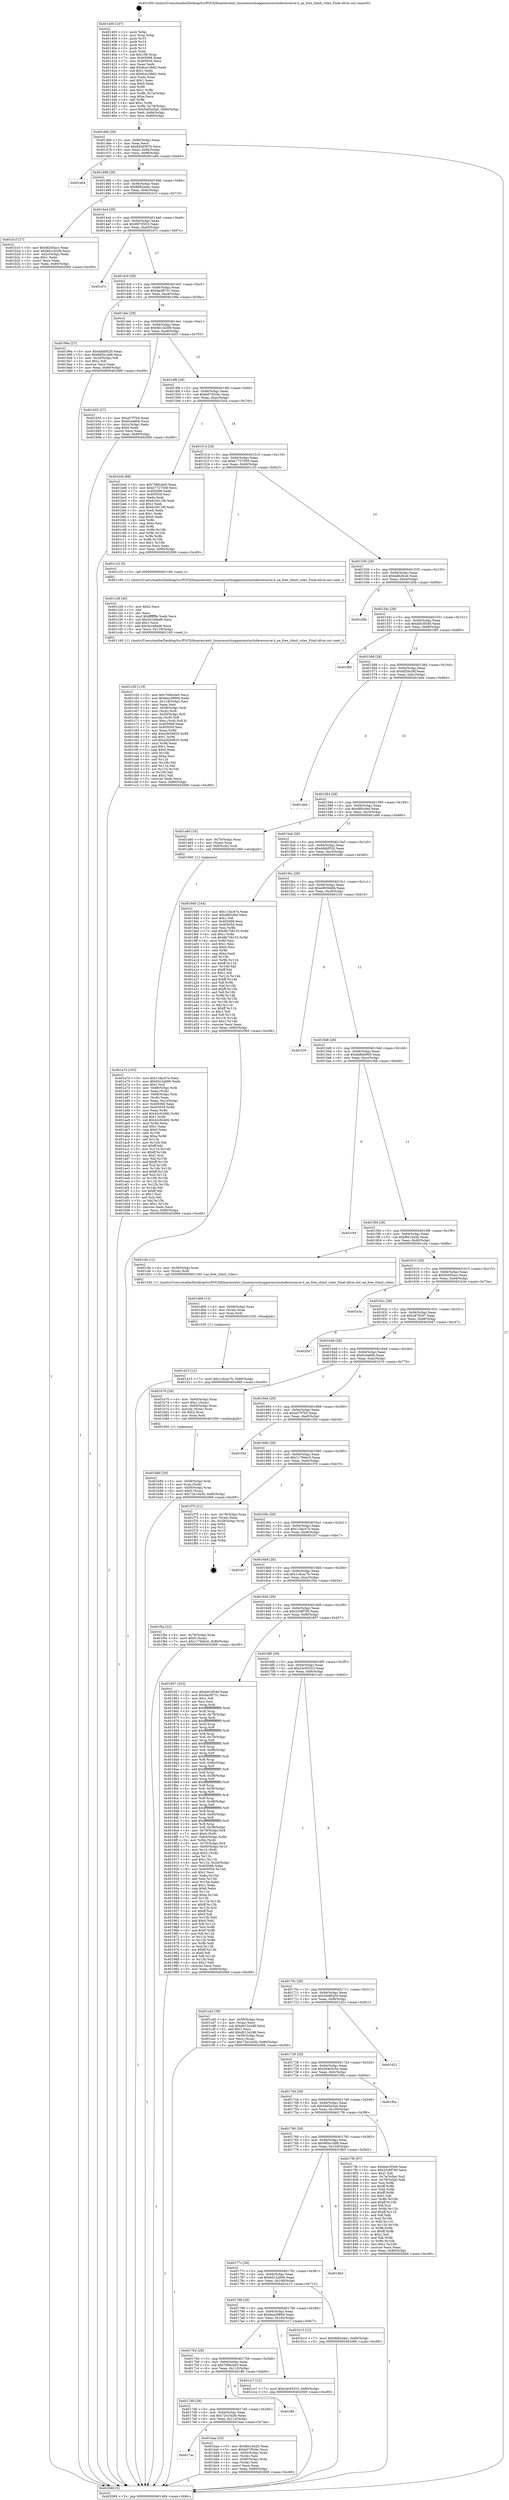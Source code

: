 digraph "0x401400" {
  label = "0x401400 (/mnt/c/Users/mathe/Desktop/tcc/POCII/binaries/extr_linuxsecurityapparmorincluderesource.h_aa_free_rlimit_rules_Final-ollvm.out::main(0))"
  labelloc = "t"
  node[shape=record]

  Entry [label="",width=0.3,height=0.3,shape=circle,fillcolor=black,style=filled]
  "0x40146b" [label="{
     0x40146b [29]\l
     | [instrs]\l
     &nbsp;&nbsp;0x40146b \<+3\>: mov -0x80(%rbp),%eax\l
     &nbsp;&nbsp;0x40146e \<+2\>: mov %eax,%ecx\l
     &nbsp;&nbsp;0x401470 \<+6\>: sub $0x845d3876,%ecx\l
     &nbsp;&nbsp;0x401476 \<+6\>: mov %eax,-0x94(%rbp)\l
     &nbsp;&nbsp;0x40147c \<+6\>: mov %ecx,-0x98(%rbp)\l
     &nbsp;&nbsp;0x401482 \<+6\>: je 0000000000401e64 \<main+0xa64\>\l
  }"]
  "0x401e64" [label="{
     0x401e64\l
  }", style=dashed]
  "0x401488" [label="{
     0x401488 [28]\l
     | [instrs]\l
     &nbsp;&nbsp;0x401488 \<+5\>: jmp 000000000040148d \<main+0x8d\>\l
     &nbsp;&nbsp;0x40148d \<+6\>: mov -0x94(%rbp),%eax\l
     &nbsp;&nbsp;0x401493 \<+5\>: sub $0x9682a4ec,%eax\l
     &nbsp;&nbsp;0x401498 \<+6\>: mov %eax,-0x9c(%rbp)\l
     &nbsp;&nbsp;0x40149e \<+6\>: je 0000000000401b1f \<main+0x71f\>\l
  }"]
  Exit [label="",width=0.3,height=0.3,shape=circle,fillcolor=black,style=filled,peripheries=2]
  "0x401b1f" [label="{
     0x401b1f [27]\l
     | [instrs]\l
     &nbsp;&nbsp;0x401b1f \<+5\>: mov $0xfd205acc,%eax\l
     &nbsp;&nbsp;0x401b24 \<+5\>: mov $0x9d1cd208,%ecx\l
     &nbsp;&nbsp;0x401b29 \<+3\>: mov -0x2c(%rbp),%edx\l
     &nbsp;&nbsp;0x401b2c \<+3\>: cmp $0x1,%edx\l
     &nbsp;&nbsp;0x401b2f \<+3\>: cmovl %ecx,%eax\l
     &nbsp;&nbsp;0x401b32 \<+3\>: mov %eax,-0x80(%rbp)\l
     &nbsp;&nbsp;0x401b35 \<+5\>: jmp 0000000000402069 \<main+0xc69\>\l
  }"]
  "0x4014a4" [label="{
     0x4014a4 [28]\l
     | [instrs]\l
     &nbsp;&nbsp;0x4014a4 \<+5\>: jmp 00000000004014a9 \<main+0xa9\>\l
     &nbsp;&nbsp;0x4014a9 \<+6\>: mov -0x94(%rbp),%eax\l
     &nbsp;&nbsp;0x4014af \<+5\>: sub $0x99735f23,%eax\l
     &nbsp;&nbsp;0x4014b4 \<+6\>: mov %eax,-0xa0(%rbp)\l
     &nbsp;&nbsp;0x4014ba \<+6\>: je 0000000000401d7c \<main+0x97c\>\l
  }"]
  "0x401d15" [label="{
     0x401d15 [12]\l
     | [instrs]\l
     &nbsp;&nbsp;0x401d15 \<+7\>: movl $0x1cdcac7b,-0x80(%rbp)\l
     &nbsp;&nbsp;0x401d1c \<+5\>: jmp 0000000000402069 \<main+0xc69\>\l
  }"]
  "0x401d7c" [label="{
     0x401d7c\l
  }", style=dashed]
  "0x4014c0" [label="{
     0x4014c0 [28]\l
     | [instrs]\l
     &nbsp;&nbsp;0x4014c0 \<+5\>: jmp 00000000004014c5 \<main+0xc5\>\l
     &nbsp;&nbsp;0x4014c5 \<+6\>: mov -0x94(%rbp),%eax\l
     &nbsp;&nbsp;0x4014cb \<+5\>: sub $0x9acf9731,%eax\l
     &nbsp;&nbsp;0x4014d0 \<+6\>: mov %eax,-0xa4(%rbp)\l
     &nbsp;&nbsp;0x4014d6 \<+6\>: je 000000000040199a \<main+0x59a\>\l
  }"]
  "0x401d06" [label="{
     0x401d06 [15]\l
     | [instrs]\l
     &nbsp;&nbsp;0x401d06 \<+4\>: mov -0x58(%rbp),%rax\l
     &nbsp;&nbsp;0x401d0a \<+3\>: mov (%rax),%rax\l
     &nbsp;&nbsp;0x401d0d \<+3\>: mov %rax,%rdi\l
     &nbsp;&nbsp;0x401d10 \<+5\>: call 0000000000401030 \<free@plt\>\l
     | [calls]\l
     &nbsp;&nbsp;0x401030 \{1\} (unknown)\l
  }"]
  "0x40199a" [label="{
     0x40199a [27]\l
     | [instrs]\l
     &nbsp;&nbsp;0x40199a \<+5\>: mov $0xdddbf520,%eax\l
     &nbsp;&nbsp;0x40199f \<+5\>: mov $0x685a1dd8,%ecx\l
     &nbsp;&nbsp;0x4019a4 \<+3\>: mov -0x2d(%rbp),%dl\l
     &nbsp;&nbsp;0x4019a7 \<+3\>: test $0x1,%dl\l
     &nbsp;&nbsp;0x4019aa \<+3\>: cmovne %ecx,%eax\l
     &nbsp;&nbsp;0x4019ad \<+3\>: mov %eax,-0x80(%rbp)\l
     &nbsp;&nbsp;0x4019b0 \<+5\>: jmp 0000000000402069 \<main+0xc69\>\l
  }"]
  "0x4014dc" [label="{
     0x4014dc [28]\l
     | [instrs]\l
     &nbsp;&nbsp;0x4014dc \<+5\>: jmp 00000000004014e1 \<main+0xe1\>\l
     &nbsp;&nbsp;0x4014e1 \<+6\>: mov -0x94(%rbp),%eax\l
     &nbsp;&nbsp;0x4014e7 \<+5\>: sub $0x9d1cd208,%eax\l
     &nbsp;&nbsp;0x4014ec \<+6\>: mov %eax,-0xa8(%rbp)\l
     &nbsp;&nbsp;0x4014f2 \<+6\>: je 0000000000401b55 \<main+0x755\>\l
  }"]
  "0x401c50" [label="{
     0x401c50 [119]\l
     | [instrs]\l
     &nbsp;&nbsp;0x401c50 \<+5\>: mov $0x7066cbe5,%ecx\l
     &nbsp;&nbsp;0x401c55 \<+5\>: mov $0x6ea3989d,%edx\l
     &nbsp;&nbsp;0x401c5a \<+6\>: mov -0x118(%rbp),%esi\l
     &nbsp;&nbsp;0x401c60 \<+3\>: imul %eax,%esi\l
     &nbsp;&nbsp;0x401c63 \<+4\>: mov -0x58(%rbp),%rdi\l
     &nbsp;&nbsp;0x401c67 \<+3\>: mov (%rdi),%rdi\l
     &nbsp;&nbsp;0x401c6a \<+4\>: mov -0x50(%rbp),%r8\l
     &nbsp;&nbsp;0x401c6e \<+3\>: movslq (%r8),%r8\l
     &nbsp;&nbsp;0x401c71 \<+4\>: mov %esi,(%rdi,%r8,4)\l
     &nbsp;&nbsp;0x401c75 \<+7\>: mov 0x405068,%eax\l
     &nbsp;&nbsp;0x401c7c \<+7\>: mov 0x405054,%esi\l
     &nbsp;&nbsp;0x401c83 \<+3\>: mov %eax,%r9d\l
     &nbsp;&nbsp;0x401c86 \<+7\>: add $0xa3b5d925,%r9d\l
     &nbsp;&nbsp;0x401c8d \<+4\>: sub $0x1,%r9d\l
     &nbsp;&nbsp;0x401c91 \<+7\>: sub $0xa3b5d925,%r9d\l
     &nbsp;&nbsp;0x401c98 \<+4\>: imul %r9d,%eax\l
     &nbsp;&nbsp;0x401c9c \<+3\>: and $0x1,%eax\l
     &nbsp;&nbsp;0x401c9f \<+3\>: cmp $0x0,%eax\l
     &nbsp;&nbsp;0x401ca2 \<+4\>: sete %r10b\l
     &nbsp;&nbsp;0x401ca6 \<+3\>: cmp $0xa,%esi\l
     &nbsp;&nbsp;0x401ca9 \<+4\>: setl %r11b\l
     &nbsp;&nbsp;0x401cad \<+3\>: mov %r10b,%bl\l
     &nbsp;&nbsp;0x401cb0 \<+3\>: and %r11b,%bl\l
     &nbsp;&nbsp;0x401cb3 \<+3\>: xor %r11b,%r10b\l
     &nbsp;&nbsp;0x401cb6 \<+3\>: or %r10b,%bl\l
     &nbsp;&nbsp;0x401cb9 \<+3\>: test $0x1,%bl\l
     &nbsp;&nbsp;0x401cbc \<+3\>: cmovne %edx,%ecx\l
     &nbsp;&nbsp;0x401cbf \<+3\>: mov %ecx,-0x80(%rbp)\l
     &nbsp;&nbsp;0x401cc2 \<+5\>: jmp 0000000000402069 \<main+0xc69\>\l
  }"]
  "0x401b55" [label="{
     0x401b55 [27]\l
     | [instrs]\l
     &nbsp;&nbsp;0x401b55 \<+5\>: mov $0xa57f7b5,%eax\l
     &nbsp;&nbsp;0x401b5a \<+5\>: mov $0x6c4a60b,%ecx\l
     &nbsp;&nbsp;0x401b5f \<+3\>: mov -0x2c(%rbp),%edx\l
     &nbsp;&nbsp;0x401b62 \<+3\>: cmp $0x0,%edx\l
     &nbsp;&nbsp;0x401b65 \<+3\>: cmove %ecx,%eax\l
     &nbsp;&nbsp;0x401b68 \<+3\>: mov %eax,-0x80(%rbp)\l
     &nbsp;&nbsp;0x401b6b \<+5\>: jmp 0000000000402069 \<main+0xc69\>\l
  }"]
  "0x4014f8" [label="{
     0x4014f8 [28]\l
     | [instrs]\l
     &nbsp;&nbsp;0x4014f8 \<+5\>: jmp 00000000004014fd \<main+0xfd\>\l
     &nbsp;&nbsp;0x4014fd \<+6\>: mov -0x94(%rbp),%eax\l
     &nbsp;&nbsp;0x401503 \<+5\>: sub $0xb07d5cbc,%eax\l
     &nbsp;&nbsp;0x401508 \<+6\>: mov %eax,-0xac(%rbp)\l
     &nbsp;&nbsp;0x40150e \<+6\>: je 0000000000401bcb \<main+0x7cb\>\l
  }"]
  "0x401c28" [label="{
     0x401c28 [40]\l
     | [instrs]\l
     &nbsp;&nbsp;0x401c28 \<+5\>: mov $0x2,%ecx\l
     &nbsp;&nbsp;0x401c2d \<+1\>: cltd\l
     &nbsp;&nbsp;0x401c2e \<+2\>: idiv %ecx\l
     &nbsp;&nbsp;0x401c30 \<+6\>: imul $0xfffffffe,%edx,%ecx\l
     &nbsp;&nbsp;0x401c36 \<+6\>: sub $0x3e1b8ed6,%ecx\l
     &nbsp;&nbsp;0x401c3c \<+3\>: add $0x1,%ecx\l
     &nbsp;&nbsp;0x401c3f \<+6\>: add $0x3e1b8ed6,%ecx\l
     &nbsp;&nbsp;0x401c45 \<+6\>: mov %ecx,-0x118(%rbp)\l
     &nbsp;&nbsp;0x401c4b \<+5\>: call 0000000000401160 \<next_i\>\l
     | [calls]\l
     &nbsp;&nbsp;0x401160 \{1\} (/mnt/c/Users/mathe/Desktop/tcc/POCII/binaries/extr_linuxsecurityapparmorincluderesource.h_aa_free_rlimit_rules_Final-ollvm.out::next_i)\l
  }"]
  "0x401bcb" [label="{
     0x401bcb [88]\l
     | [instrs]\l
     &nbsp;&nbsp;0x401bcb \<+5\>: mov $0x7066cbe5,%eax\l
     &nbsp;&nbsp;0x401bd0 \<+5\>: mov $0xb7727059,%ecx\l
     &nbsp;&nbsp;0x401bd5 \<+7\>: mov 0x405068,%edx\l
     &nbsp;&nbsp;0x401bdc \<+7\>: mov 0x405054,%esi\l
     &nbsp;&nbsp;0x401be3 \<+2\>: mov %edx,%edi\l
     &nbsp;&nbsp;0x401be5 \<+6\>: add $0x6c5911f6,%edi\l
     &nbsp;&nbsp;0x401beb \<+3\>: sub $0x1,%edi\l
     &nbsp;&nbsp;0x401bee \<+6\>: sub $0x6c5911f6,%edi\l
     &nbsp;&nbsp;0x401bf4 \<+3\>: imul %edi,%edx\l
     &nbsp;&nbsp;0x401bf7 \<+3\>: and $0x1,%edx\l
     &nbsp;&nbsp;0x401bfa \<+3\>: cmp $0x0,%edx\l
     &nbsp;&nbsp;0x401bfd \<+4\>: sete %r8b\l
     &nbsp;&nbsp;0x401c01 \<+3\>: cmp $0xa,%esi\l
     &nbsp;&nbsp;0x401c04 \<+4\>: setl %r9b\l
     &nbsp;&nbsp;0x401c08 \<+3\>: mov %r8b,%r10b\l
     &nbsp;&nbsp;0x401c0b \<+3\>: and %r9b,%r10b\l
     &nbsp;&nbsp;0x401c0e \<+3\>: xor %r9b,%r8b\l
     &nbsp;&nbsp;0x401c11 \<+3\>: or %r8b,%r10b\l
     &nbsp;&nbsp;0x401c14 \<+4\>: test $0x1,%r10b\l
     &nbsp;&nbsp;0x401c18 \<+3\>: cmovne %ecx,%eax\l
     &nbsp;&nbsp;0x401c1b \<+3\>: mov %eax,-0x80(%rbp)\l
     &nbsp;&nbsp;0x401c1e \<+5\>: jmp 0000000000402069 \<main+0xc69\>\l
  }"]
  "0x401514" [label="{
     0x401514 [28]\l
     | [instrs]\l
     &nbsp;&nbsp;0x401514 \<+5\>: jmp 0000000000401519 \<main+0x119\>\l
     &nbsp;&nbsp;0x401519 \<+6\>: mov -0x94(%rbp),%eax\l
     &nbsp;&nbsp;0x40151f \<+5\>: sub $0xb7727059,%eax\l
     &nbsp;&nbsp;0x401524 \<+6\>: mov %eax,-0xb0(%rbp)\l
     &nbsp;&nbsp;0x40152a \<+6\>: je 0000000000401c23 \<main+0x823\>\l
  }"]
  "0x4017ec" [label="{
     0x4017ec\l
  }", style=dashed]
  "0x401c23" [label="{
     0x401c23 [5]\l
     | [instrs]\l
     &nbsp;&nbsp;0x401c23 \<+5\>: call 0000000000401160 \<next_i\>\l
     | [calls]\l
     &nbsp;&nbsp;0x401160 \{1\} (/mnt/c/Users/mathe/Desktop/tcc/POCII/binaries/extr_linuxsecurityapparmorincluderesource.h_aa_free_rlimit_rules_Final-ollvm.out::next_i)\l
  }"]
  "0x401530" [label="{
     0x401530 [28]\l
     | [instrs]\l
     &nbsp;&nbsp;0x401530 \<+5\>: jmp 0000000000401535 \<main+0x135\>\l
     &nbsp;&nbsp;0x401535 \<+6\>: mov -0x94(%rbp),%eax\l
     &nbsp;&nbsp;0x40153b \<+5\>: sub $0xbd82fce4,%eax\l
     &nbsp;&nbsp;0x401540 \<+6\>: mov %eax,-0xb4(%rbp)\l
     &nbsp;&nbsp;0x401546 \<+6\>: je 0000000000401d5b \<main+0x95b\>\l
  }"]
  "0x401baa" [label="{
     0x401baa [33]\l
     | [instrs]\l
     &nbsp;&nbsp;0x401baa \<+5\>: mov $0xf6e1b42b,%eax\l
     &nbsp;&nbsp;0x401baf \<+5\>: mov $0xb07d5cbc,%ecx\l
     &nbsp;&nbsp;0x401bb4 \<+4\>: mov -0x50(%rbp),%rdx\l
     &nbsp;&nbsp;0x401bb8 \<+2\>: mov (%rdx),%esi\l
     &nbsp;&nbsp;0x401bba \<+4\>: mov -0x60(%rbp),%rdx\l
     &nbsp;&nbsp;0x401bbe \<+2\>: cmp (%rdx),%esi\l
     &nbsp;&nbsp;0x401bc0 \<+3\>: cmovl %ecx,%eax\l
     &nbsp;&nbsp;0x401bc3 \<+3\>: mov %eax,-0x80(%rbp)\l
     &nbsp;&nbsp;0x401bc6 \<+5\>: jmp 0000000000402069 \<main+0xc69\>\l
  }"]
  "0x401d5b" [label="{
     0x401d5b\l
  }", style=dashed]
  "0x40154c" [label="{
     0x40154c [28]\l
     | [instrs]\l
     &nbsp;&nbsp;0x40154c \<+5\>: jmp 0000000000401551 \<main+0x151\>\l
     &nbsp;&nbsp;0x401551 \<+6\>: mov -0x94(%rbp),%eax\l
     &nbsp;&nbsp;0x401557 \<+5\>: sub $0xbdc3f349,%eax\l
     &nbsp;&nbsp;0x40155c \<+6\>: mov %eax,-0xb8(%rbp)\l
     &nbsp;&nbsp;0x401562 \<+6\>: je 0000000000401f85 \<main+0xb85\>\l
  }"]
  "0x4017d0" [label="{
     0x4017d0 [28]\l
     | [instrs]\l
     &nbsp;&nbsp;0x4017d0 \<+5\>: jmp 00000000004017d5 \<main+0x3d5\>\l
     &nbsp;&nbsp;0x4017d5 \<+6\>: mov -0x94(%rbp),%eax\l
     &nbsp;&nbsp;0x4017db \<+5\>: sub $0x72e10a3b,%eax\l
     &nbsp;&nbsp;0x4017e0 \<+6\>: mov %eax,-0x114(%rbp)\l
     &nbsp;&nbsp;0x4017e6 \<+6\>: je 0000000000401baa \<main+0x7aa\>\l
  }"]
  "0x401f85" [label="{
     0x401f85\l
  }", style=dashed]
  "0x401568" [label="{
     0x401568 [28]\l
     | [instrs]\l
     &nbsp;&nbsp;0x401568 \<+5\>: jmp 000000000040156d \<main+0x16d\>\l
     &nbsp;&nbsp;0x40156d \<+6\>: mov -0x94(%rbp),%eax\l
     &nbsp;&nbsp;0x401573 \<+5\>: sub $0xbf20e26f,%eax\l
     &nbsp;&nbsp;0x401578 \<+6\>: mov %eax,-0xbc(%rbp)\l
     &nbsp;&nbsp;0x40157e \<+6\>: je 0000000000401dd4 \<main+0x9d4\>\l
  }"]
  "0x401ff4" [label="{
     0x401ff4\l
  }", style=dashed]
  "0x401dd4" [label="{
     0x401dd4\l
  }", style=dashed]
  "0x401584" [label="{
     0x401584 [28]\l
     | [instrs]\l
     &nbsp;&nbsp;0x401584 \<+5\>: jmp 0000000000401589 \<main+0x189\>\l
     &nbsp;&nbsp;0x401589 \<+6\>: mov -0x94(%rbp),%eax\l
     &nbsp;&nbsp;0x40158f \<+5\>: sub $0xd8fccfed,%eax\l
     &nbsp;&nbsp;0x401594 \<+6\>: mov %eax,-0xc0(%rbp)\l
     &nbsp;&nbsp;0x40159a \<+6\>: je 0000000000401a60 \<main+0x660\>\l
  }"]
  "0x4017b4" [label="{
     0x4017b4 [28]\l
     | [instrs]\l
     &nbsp;&nbsp;0x4017b4 \<+5\>: jmp 00000000004017b9 \<main+0x3b9\>\l
     &nbsp;&nbsp;0x4017b9 \<+6\>: mov -0x94(%rbp),%eax\l
     &nbsp;&nbsp;0x4017bf \<+5\>: sub $0x7066cbe5,%eax\l
     &nbsp;&nbsp;0x4017c4 \<+6\>: mov %eax,-0x110(%rbp)\l
     &nbsp;&nbsp;0x4017ca \<+6\>: je 0000000000401ff4 \<main+0xbf4\>\l
  }"]
  "0x401a60" [label="{
     0x401a60 [16]\l
     | [instrs]\l
     &nbsp;&nbsp;0x401a60 \<+4\>: mov -0x70(%rbp),%rax\l
     &nbsp;&nbsp;0x401a64 \<+3\>: mov (%rax),%rax\l
     &nbsp;&nbsp;0x401a67 \<+4\>: mov 0x8(%rax),%rdi\l
     &nbsp;&nbsp;0x401a6b \<+5\>: call 0000000000401060 \<atoi@plt\>\l
     | [calls]\l
     &nbsp;&nbsp;0x401060 \{1\} (unknown)\l
  }"]
  "0x4015a0" [label="{
     0x4015a0 [28]\l
     | [instrs]\l
     &nbsp;&nbsp;0x4015a0 \<+5\>: jmp 00000000004015a5 \<main+0x1a5\>\l
     &nbsp;&nbsp;0x4015a5 \<+6\>: mov -0x94(%rbp),%eax\l
     &nbsp;&nbsp;0x4015ab \<+5\>: sub $0xdddbf520,%eax\l
     &nbsp;&nbsp;0x4015b0 \<+6\>: mov %eax,-0xc4(%rbp)\l
     &nbsp;&nbsp;0x4015b6 \<+6\>: je 00000000004019d0 \<main+0x5d0\>\l
  }"]
  "0x401cc7" [label="{
     0x401cc7 [12]\l
     | [instrs]\l
     &nbsp;&nbsp;0x401cc7 \<+7\>: movl $0x24c93523,-0x80(%rbp)\l
     &nbsp;&nbsp;0x401cce \<+5\>: jmp 0000000000402069 \<main+0xc69\>\l
  }"]
  "0x4019d0" [label="{
     0x4019d0 [144]\l
     | [instrs]\l
     &nbsp;&nbsp;0x4019d0 \<+5\>: mov $0x11fac47e,%eax\l
     &nbsp;&nbsp;0x4019d5 \<+5\>: mov $0xd8fccfed,%ecx\l
     &nbsp;&nbsp;0x4019da \<+2\>: mov $0x1,%dl\l
     &nbsp;&nbsp;0x4019dc \<+7\>: mov 0x405068,%esi\l
     &nbsp;&nbsp;0x4019e3 \<+7\>: mov 0x405054,%edi\l
     &nbsp;&nbsp;0x4019ea \<+3\>: mov %esi,%r8d\l
     &nbsp;&nbsp;0x4019ed \<+7\>: add $0x8b738153,%r8d\l
     &nbsp;&nbsp;0x4019f4 \<+4\>: sub $0x1,%r8d\l
     &nbsp;&nbsp;0x4019f8 \<+7\>: sub $0x8b738153,%r8d\l
     &nbsp;&nbsp;0x4019ff \<+4\>: imul %r8d,%esi\l
     &nbsp;&nbsp;0x401a03 \<+3\>: and $0x1,%esi\l
     &nbsp;&nbsp;0x401a06 \<+3\>: cmp $0x0,%esi\l
     &nbsp;&nbsp;0x401a09 \<+4\>: sete %r9b\l
     &nbsp;&nbsp;0x401a0d \<+3\>: cmp $0xa,%edi\l
     &nbsp;&nbsp;0x401a10 \<+4\>: setl %r10b\l
     &nbsp;&nbsp;0x401a14 \<+3\>: mov %r9b,%r11b\l
     &nbsp;&nbsp;0x401a17 \<+4\>: xor $0xff,%r11b\l
     &nbsp;&nbsp;0x401a1b \<+3\>: mov %r10b,%bl\l
     &nbsp;&nbsp;0x401a1e \<+3\>: xor $0xff,%bl\l
     &nbsp;&nbsp;0x401a21 \<+3\>: xor $0x1,%dl\l
     &nbsp;&nbsp;0x401a24 \<+3\>: mov %r11b,%r14b\l
     &nbsp;&nbsp;0x401a27 \<+4\>: and $0xff,%r14b\l
     &nbsp;&nbsp;0x401a2b \<+3\>: and %dl,%r9b\l
     &nbsp;&nbsp;0x401a2e \<+3\>: mov %bl,%r15b\l
     &nbsp;&nbsp;0x401a31 \<+4\>: and $0xff,%r15b\l
     &nbsp;&nbsp;0x401a35 \<+3\>: and %dl,%r10b\l
     &nbsp;&nbsp;0x401a38 \<+3\>: or %r9b,%r14b\l
     &nbsp;&nbsp;0x401a3b \<+3\>: or %r10b,%r15b\l
     &nbsp;&nbsp;0x401a3e \<+3\>: xor %r15b,%r14b\l
     &nbsp;&nbsp;0x401a41 \<+3\>: or %bl,%r11b\l
     &nbsp;&nbsp;0x401a44 \<+4\>: xor $0xff,%r11b\l
     &nbsp;&nbsp;0x401a48 \<+3\>: or $0x1,%dl\l
     &nbsp;&nbsp;0x401a4b \<+3\>: and %dl,%r11b\l
     &nbsp;&nbsp;0x401a4e \<+3\>: or %r11b,%r14b\l
     &nbsp;&nbsp;0x401a51 \<+4\>: test $0x1,%r14b\l
     &nbsp;&nbsp;0x401a55 \<+3\>: cmovne %ecx,%eax\l
     &nbsp;&nbsp;0x401a58 \<+3\>: mov %eax,-0x80(%rbp)\l
     &nbsp;&nbsp;0x401a5b \<+5\>: jmp 0000000000402069 \<main+0xc69\>\l
  }"]
  "0x4015bc" [label="{
     0x4015bc [28]\l
     | [instrs]\l
     &nbsp;&nbsp;0x4015bc \<+5\>: jmp 00000000004015c1 \<main+0x1c1\>\l
     &nbsp;&nbsp;0x4015c1 \<+6\>: mov -0x94(%rbp),%eax\l
     &nbsp;&nbsp;0x4015c7 \<+5\>: sub $0xe993b49b,%eax\l
     &nbsp;&nbsp;0x4015cc \<+6\>: mov %eax,-0xc8(%rbp)\l
     &nbsp;&nbsp;0x4015d2 \<+6\>: je 0000000000401f16 \<main+0xb16\>\l
  }"]
  "0x401b8d" [label="{
     0x401b8d [29]\l
     | [instrs]\l
     &nbsp;&nbsp;0x401b8d \<+4\>: mov -0x58(%rbp),%rdi\l
     &nbsp;&nbsp;0x401b91 \<+3\>: mov %rax,(%rdi)\l
     &nbsp;&nbsp;0x401b94 \<+4\>: mov -0x50(%rbp),%rax\l
     &nbsp;&nbsp;0x401b98 \<+6\>: movl $0x0,(%rax)\l
     &nbsp;&nbsp;0x401b9e \<+7\>: movl $0x72e10a3b,-0x80(%rbp)\l
     &nbsp;&nbsp;0x401ba5 \<+5\>: jmp 0000000000402069 \<main+0xc69\>\l
  }"]
  "0x401f16" [label="{
     0x401f16\l
  }", style=dashed]
  "0x4015d8" [label="{
     0x4015d8 [28]\l
     | [instrs]\l
     &nbsp;&nbsp;0x4015d8 \<+5\>: jmp 00000000004015dd \<main+0x1dd\>\l
     &nbsp;&nbsp;0x4015dd \<+6\>: mov -0x94(%rbp),%eax\l
     &nbsp;&nbsp;0x4015e3 \<+5\>: sub $0xeb8eb909,%eax\l
     &nbsp;&nbsp;0x4015e8 \<+6\>: mov %eax,-0xcc(%rbp)\l
     &nbsp;&nbsp;0x4015ee \<+6\>: je 0000000000401f49 \<main+0xb49\>\l
  }"]
  "0x401798" [label="{
     0x401798 [28]\l
     | [instrs]\l
     &nbsp;&nbsp;0x401798 \<+5\>: jmp 000000000040179d \<main+0x39d\>\l
     &nbsp;&nbsp;0x40179d \<+6\>: mov -0x94(%rbp),%eax\l
     &nbsp;&nbsp;0x4017a3 \<+5\>: sub $0x6ea3989d,%eax\l
     &nbsp;&nbsp;0x4017a8 \<+6\>: mov %eax,-0x10c(%rbp)\l
     &nbsp;&nbsp;0x4017ae \<+6\>: je 0000000000401cc7 \<main+0x8c7\>\l
  }"]
  "0x401f49" [label="{
     0x401f49\l
  }", style=dashed]
  "0x4015f4" [label="{
     0x4015f4 [28]\l
     | [instrs]\l
     &nbsp;&nbsp;0x4015f4 \<+5\>: jmp 00000000004015f9 \<main+0x1f9\>\l
     &nbsp;&nbsp;0x4015f9 \<+6\>: mov -0x94(%rbp),%eax\l
     &nbsp;&nbsp;0x4015ff \<+5\>: sub $0xf6e1b42b,%eax\l
     &nbsp;&nbsp;0x401604 \<+6\>: mov %eax,-0xd0(%rbp)\l
     &nbsp;&nbsp;0x40160a \<+6\>: je 0000000000401cfa \<main+0x8fa\>\l
  }"]
  "0x401b13" [label="{
     0x401b13 [12]\l
     | [instrs]\l
     &nbsp;&nbsp;0x401b13 \<+7\>: movl $0x9682a4ec,-0x80(%rbp)\l
     &nbsp;&nbsp;0x401b1a \<+5\>: jmp 0000000000402069 \<main+0xc69\>\l
  }"]
  "0x401cfa" [label="{
     0x401cfa [12]\l
     | [instrs]\l
     &nbsp;&nbsp;0x401cfa \<+4\>: mov -0x58(%rbp),%rax\l
     &nbsp;&nbsp;0x401cfe \<+3\>: mov (%rax),%rdi\l
     &nbsp;&nbsp;0x401d01 \<+5\>: call 0000000000401240 \<aa_free_rlimit_rules\>\l
     | [calls]\l
     &nbsp;&nbsp;0x401240 \{1\} (/mnt/c/Users/mathe/Desktop/tcc/POCII/binaries/extr_linuxsecurityapparmorincluderesource.h_aa_free_rlimit_rules_Final-ollvm.out::aa_free_rlimit_rules)\l
  }"]
  "0x401610" [label="{
     0x401610 [28]\l
     | [instrs]\l
     &nbsp;&nbsp;0x401610 \<+5\>: jmp 0000000000401615 \<main+0x215\>\l
     &nbsp;&nbsp;0x401615 \<+6\>: mov -0x94(%rbp),%eax\l
     &nbsp;&nbsp;0x40161b \<+5\>: sub $0xfd205acc,%eax\l
     &nbsp;&nbsp;0x401620 \<+6\>: mov %eax,-0xd4(%rbp)\l
     &nbsp;&nbsp;0x401626 \<+6\>: je 0000000000401b3a \<main+0x73a\>\l
  }"]
  "0x40177c" [label="{
     0x40177c [28]\l
     | [instrs]\l
     &nbsp;&nbsp;0x40177c \<+5\>: jmp 0000000000401781 \<main+0x381\>\l
     &nbsp;&nbsp;0x401781 \<+6\>: mov -0x94(%rbp),%eax\l
     &nbsp;&nbsp;0x401787 \<+5\>: sub $0x6d12a606,%eax\l
     &nbsp;&nbsp;0x40178c \<+6\>: mov %eax,-0x108(%rbp)\l
     &nbsp;&nbsp;0x401792 \<+6\>: je 0000000000401b13 \<main+0x713\>\l
  }"]
  "0x401b3a" [label="{
     0x401b3a\l
  }", style=dashed]
  "0x40162c" [label="{
     0x40162c [28]\l
     | [instrs]\l
     &nbsp;&nbsp;0x40162c \<+5\>: jmp 0000000000401631 \<main+0x231\>\l
     &nbsp;&nbsp;0x401631 \<+6\>: mov -0x94(%rbp),%eax\l
     &nbsp;&nbsp;0x401637 \<+5\>: sub $0x2876c97,%eax\l
     &nbsp;&nbsp;0x40163c \<+6\>: mov %eax,-0xd8(%rbp)\l
     &nbsp;&nbsp;0x401642 \<+6\>: je 0000000000402047 \<main+0xc47\>\l
  }"]
  "0x4019b5" [label="{
     0x4019b5\l
  }", style=dashed]
  "0x402047" [label="{
     0x402047\l
  }", style=dashed]
  "0x401648" [label="{
     0x401648 [28]\l
     | [instrs]\l
     &nbsp;&nbsp;0x401648 \<+5\>: jmp 000000000040164d \<main+0x24d\>\l
     &nbsp;&nbsp;0x40164d \<+6\>: mov -0x94(%rbp),%eax\l
     &nbsp;&nbsp;0x401653 \<+5\>: sub $0x6c4a60b,%eax\l
     &nbsp;&nbsp;0x401658 \<+6\>: mov %eax,-0xdc(%rbp)\l
     &nbsp;&nbsp;0x40165e \<+6\>: je 0000000000401b70 \<main+0x770\>\l
  }"]
  "0x401a70" [label="{
     0x401a70 [163]\l
     | [instrs]\l
     &nbsp;&nbsp;0x401a70 \<+5\>: mov $0x11fac47e,%ecx\l
     &nbsp;&nbsp;0x401a75 \<+5\>: mov $0x6d12a606,%edx\l
     &nbsp;&nbsp;0x401a7a \<+3\>: mov $0x1,%sil\l
     &nbsp;&nbsp;0x401a7d \<+4\>: mov -0x68(%rbp),%rdi\l
     &nbsp;&nbsp;0x401a81 \<+2\>: mov %eax,(%rdi)\l
     &nbsp;&nbsp;0x401a83 \<+4\>: mov -0x68(%rbp),%rdi\l
     &nbsp;&nbsp;0x401a87 \<+2\>: mov (%rdi),%eax\l
     &nbsp;&nbsp;0x401a89 \<+3\>: mov %eax,-0x2c(%rbp)\l
     &nbsp;&nbsp;0x401a8c \<+7\>: mov 0x405068,%eax\l
     &nbsp;&nbsp;0x401a93 \<+8\>: mov 0x405054,%r8d\l
     &nbsp;&nbsp;0x401a9b \<+3\>: mov %eax,%r9d\l
     &nbsp;&nbsp;0x401a9e \<+7\>: add $0x42c63482,%r9d\l
     &nbsp;&nbsp;0x401aa5 \<+4\>: sub $0x1,%r9d\l
     &nbsp;&nbsp;0x401aa9 \<+7\>: sub $0x42c63482,%r9d\l
     &nbsp;&nbsp;0x401ab0 \<+4\>: imul %r9d,%eax\l
     &nbsp;&nbsp;0x401ab4 \<+3\>: and $0x1,%eax\l
     &nbsp;&nbsp;0x401ab7 \<+3\>: cmp $0x0,%eax\l
     &nbsp;&nbsp;0x401aba \<+4\>: sete %r10b\l
     &nbsp;&nbsp;0x401abe \<+4\>: cmp $0xa,%r8d\l
     &nbsp;&nbsp;0x401ac2 \<+4\>: setl %r11b\l
     &nbsp;&nbsp;0x401ac6 \<+3\>: mov %r10b,%bl\l
     &nbsp;&nbsp;0x401ac9 \<+3\>: xor $0xff,%bl\l
     &nbsp;&nbsp;0x401acc \<+3\>: mov %r11b,%r14b\l
     &nbsp;&nbsp;0x401acf \<+4\>: xor $0xff,%r14b\l
     &nbsp;&nbsp;0x401ad3 \<+4\>: xor $0x1,%sil\l
     &nbsp;&nbsp;0x401ad7 \<+3\>: mov %bl,%r15b\l
     &nbsp;&nbsp;0x401ada \<+4\>: and $0xff,%r15b\l
     &nbsp;&nbsp;0x401ade \<+3\>: and %sil,%r10b\l
     &nbsp;&nbsp;0x401ae1 \<+3\>: mov %r14b,%r12b\l
     &nbsp;&nbsp;0x401ae4 \<+4\>: and $0xff,%r12b\l
     &nbsp;&nbsp;0x401ae8 \<+3\>: and %sil,%r11b\l
     &nbsp;&nbsp;0x401aeb \<+3\>: or %r10b,%r15b\l
     &nbsp;&nbsp;0x401aee \<+3\>: or %r11b,%r12b\l
     &nbsp;&nbsp;0x401af1 \<+3\>: xor %r12b,%r15b\l
     &nbsp;&nbsp;0x401af4 \<+3\>: or %r14b,%bl\l
     &nbsp;&nbsp;0x401af7 \<+3\>: xor $0xff,%bl\l
     &nbsp;&nbsp;0x401afa \<+4\>: or $0x1,%sil\l
     &nbsp;&nbsp;0x401afe \<+3\>: and %sil,%bl\l
     &nbsp;&nbsp;0x401b01 \<+3\>: or %bl,%r15b\l
     &nbsp;&nbsp;0x401b04 \<+4\>: test $0x1,%r15b\l
     &nbsp;&nbsp;0x401b08 \<+3\>: cmovne %edx,%ecx\l
     &nbsp;&nbsp;0x401b0b \<+3\>: mov %ecx,-0x80(%rbp)\l
     &nbsp;&nbsp;0x401b0e \<+5\>: jmp 0000000000402069 \<main+0xc69\>\l
  }"]
  "0x401b70" [label="{
     0x401b70 [29]\l
     | [instrs]\l
     &nbsp;&nbsp;0x401b70 \<+4\>: mov -0x60(%rbp),%rax\l
     &nbsp;&nbsp;0x401b74 \<+6\>: movl $0x1,(%rax)\l
     &nbsp;&nbsp;0x401b7a \<+4\>: mov -0x60(%rbp),%rax\l
     &nbsp;&nbsp;0x401b7e \<+3\>: movslq (%rax),%rax\l
     &nbsp;&nbsp;0x401b81 \<+4\>: shl $0x2,%rax\l
     &nbsp;&nbsp;0x401b85 \<+3\>: mov %rax,%rdi\l
     &nbsp;&nbsp;0x401b88 \<+5\>: call 0000000000401050 \<malloc@plt\>\l
     | [calls]\l
     &nbsp;&nbsp;0x401050 \{1\} (unknown)\l
  }"]
  "0x401664" [label="{
     0x401664 [28]\l
     | [instrs]\l
     &nbsp;&nbsp;0x401664 \<+5\>: jmp 0000000000401669 \<main+0x269\>\l
     &nbsp;&nbsp;0x401669 \<+6\>: mov -0x94(%rbp),%eax\l
     &nbsp;&nbsp;0x40166f \<+5\>: sub $0xa57f7b5,%eax\l
     &nbsp;&nbsp;0x401674 \<+6\>: mov %eax,-0xe0(%rbp)\l
     &nbsp;&nbsp;0x40167a \<+6\>: je 0000000000401f3d \<main+0xb3d\>\l
  }"]
  "0x401400" [label="{
     0x401400 [107]\l
     | [instrs]\l
     &nbsp;&nbsp;0x401400 \<+1\>: push %rbp\l
     &nbsp;&nbsp;0x401401 \<+3\>: mov %rsp,%rbp\l
     &nbsp;&nbsp;0x401404 \<+2\>: push %r15\l
     &nbsp;&nbsp;0x401406 \<+2\>: push %r14\l
     &nbsp;&nbsp;0x401408 \<+2\>: push %r13\l
     &nbsp;&nbsp;0x40140a \<+2\>: push %r12\l
     &nbsp;&nbsp;0x40140c \<+1\>: push %rbx\l
     &nbsp;&nbsp;0x40140d \<+7\>: sub $0x108,%rsp\l
     &nbsp;&nbsp;0x401414 \<+7\>: mov 0x405068,%eax\l
     &nbsp;&nbsp;0x40141b \<+7\>: mov 0x405054,%ecx\l
     &nbsp;&nbsp;0x401422 \<+2\>: mov %eax,%edx\l
     &nbsp;&nbsp;0x401424 \<+6\>: add $0x6ce10b62,%edx\l
     &nbsp;&nbsp;0x40142a \<+3\>: sub $0x1,%edx\l
     &nbsp;&nbsp;0x40142d \<+6\>: sub $0x6ce10b62,%edx\l
     &nbsp;&nbsp;0x401433 \<+3\>: imul %edx,%eax\l
     &nbsp;&nbsp;0x401436 \<+3\>: and $0x1,%eax\l
     &nbsp;&nbsp;0x401439 \<+3\>: cmp $0x0,%eax\l
     &nbsp;&nbsp;0x40143c \<+4\>: sete %r8b\l
     &nbsp;&nbsp;0x401440 \<+4\>: and $0x1,%r8b\l
     &nbsp;&nbsp;0x401444 \<+4\>: mov %r8b,-0x7a(%rbp)\l
     &nbsp;&nbsp;0x401448 \<+3\>: cmp $0xa,%ecx\l
     &nbsp;&nbsp;0x40144b \<+4\>: setl %r8b\l
     &nbsp;&nbsp;0x40144f \<+4\>: and $0x1,%r8b\l
     &nbsp;&nbsp;0x401453 \<+4\>: mov %r8b,-0x79(%rbp)\l
     &nbsp;&nbsp;0x401457 \<+7\>: movl $0x5dd5e3a4,-0x80(%rbp)\l
     &nbsp;&nbsp;0x40145e \<+6\>: mov %edi,-0x84(%rbp)\l
     &nbsp;&nbsp;0x401464 \<+7\>: mov %rsi,-0x90(%rbp)\l
  }"]
  "0x401f3d" [label="{
     0x401f3d\l
  }", style=dashed]
  "0x401680" [label="{
     0x401680 [28]\l
     | [instrs]\l
     &nbsp;&nbsp;0x401680 \<+5\>: jmp 0000000000401685 \<main+0x285\>\l
     &nbsp;&nbsp;0x401685 \<+6\>: mov -0x94(%rbp),%eax\l
     &nbsp;&nbsp;0x40168b \<+5\>: sub $0x1179ebc0,%eax\l
     &nbsp;&nbsp;0x401690 \<+6\>: mov %eax,-0xe4(%rbp)\l
     &nbsp;&nbsp;0x401696 \<+6\>: je 0000000000401f70 \<main+0xb70\>\l
  }"]
  "0x402069" [label="{
     0x402069 [5]\l
     | [instrs]\l
     &nbsp;&nbsp;0x402069 \<+5\>: jmp 000000000040146b \<main+0x6b\>\l
  }"]
  "0x401f70" [label="{
     0x401f70 [21]\l
     | [instrs]\l
     &nbsp;&nbsp;0x401f70 \<+4\>: mov -0x78(%rbp),%rax\l
     &nbsp;&nbsp;0x401f74 \<+2\>: mov (%rax),%eax\l
     &nbsp;&nbsp;0x401f76 \<+4\>: lea -0x28(%rbp),%rsp\l
     &nbsp;&nbsp;0x401f7a \<+1\>: pop %rbx\l
     &nbsp;&nbsp;0x401f7b \<+2\>: pop %r12\l
     &nbsp;&nbsp;0x401f7d \<+2\>: pop %r13\l
     &nbsp;&nbsp;0x401f7f \<+2\>: pop %r14\l
     &nbsp;&nbsp;0x401f81 \<+2\>: pop %r15\l
     &nbsp;&nbsp;0x401f83 \<+1\>: pop %rbp\l
     &nbsp;&nbsp;0x401f84 \<+1\>: ret\l
  }"]
  "0x40169c" [label="{
     0x40169c [28]\l
     | [instrs]\l
     &nbsp;&nbsp;0x40169c \<+5\>: jmp 00000000004016a1 \<main+0x2a1\>\l
     &nbsp;&nbsp;0x4016a1 \<+6\>: mov -0x94(%rbp),%eax\l
     &nbsp;&nbsp;0x4016a7 \<+5\>: sub $0x11fac47e,%eax\l
     &nbsp;&nbsp;0x4016ac \<+6\>: mov %eax,-0xe8(%rbp)\l
     &nbsp;&nbsp;0x4016b2 \<+6\>: je 0000000000401fc7 \<main+0xbc7\>\l
  }"]
  "0x401760" [label="{
     0x401760 [28]\l
     | [instrs]\l
     &nbsp;&nbsp;0x401760 \<+5\>: jmp 0000000000401765 \<main+0x365\>\l
     &nbsp;&nbsp;0x401765 \<+6\>: mov -0x94(%rbp),%eax\l
     &nbsp;&nbsp;0x40176b \<+5\>: sub $0x685a1dd8,%eax\l
     &nbsp;&nbsp;0x401770 \<+6\>: mov %eax,-0x104(%rbp)\l
     &nbsp;&nbsp;0x401776 \<+6\>: je 00000000004019b5 \<main+0x5b5\>\l
  }"]
  "0x401fc7" [label="{
     0x401fc7\l
  }", style=dashed]
  "0x4016b8" [label="{
     0x4016b8 [28]\l
     | [instrs]\l
     &nbsp;&nbsp;0x4016b8 \<+5\>: jmp 00000000004016bd \<main+0x2bd\>\l
     &nbsp;&nbsp;0x4016bd \<+6\>: mov -0x94(%rbp),%eax\l
     &nbsp;&nbsp;0x4016c3 \<+5\>: sub $0x1cdcac7b,%eax\l
     &nbsp;&nbsp;0x4016c8 \<+6\>: mov %eax,-0xec(%rbp)\l
     &nbsp;&nbsp;0x4016ce \<+6\>: je 0000000000401f5a \<main+0xb5a\>\l
  }"]
  "0x4017f6" [label="{
     0x4017f6 [97]\l
     | [instrs]\l
     &nbsp;&nbsp;0x4017f6 \<+5\>: mov $0xbdc3f349,%eax\l
     &nbsp;&nbsp;0x4017fb \<+5\>: mov $0x23c8f795,%ecx\l
     &nbsp;&nbsp;0x401800 \<+2\>: mov $0x1,%dl\l
     &nbsp;&nbsp;0x401802 \<+4\>: mov -0x7a(%rbp),%sil\l
     &nbsp;&nbsp;0x401806 \<+4\>: mov -0x79(%rbp),%dil\l
     &nbsp;&nbsp;0x40180a \<+3\>: mov %sil,%r8b\l
     &nbsp;&nbsp;0x40180d \<+4\>: xor $0xff,%r8b\l
     &nbsp;&nbsp;0x401811 \<+3\>: mov %dil,%r9b\l
     &nbsp;&nbsp;0x401814 \<+4\>: xor $0xff,%r9b\l
     &nbsp;&nbsp;0x401818 \<+3\>: xor $0x1,%dl\l
     &nbsp;&nbsp;0x40181b \<+3\>: mov %r8b,%r10b\l
     &nbsp;&nbsp;0x40181e \<+4\>: and $0xff,%r10b\l
     &nbsp;&nbsp;0x401822 \<+3\>: and %dl,%sil\l
     &nbsp;&nbsp;0x401825 \<+3\>: mov %r9b,%r11b\l
     &nbsp;&nbsp;0x401828 \<+4\>: and $0xff,%r11b\l
     &nbsp;&nbsp;0x40182c \<+3\>: and %dl,%dil\l
     &nbsp;&nbsp;0x40182f \<+3\>: or %sil,%r10b\l
     &nbsp;&nbsp;0x401832 \<+3\>: or %dil,%r11b\l
     &nbsp;&nbsp;0x401835 \<+3\>: xor %r11b,%r10b\l
     &nbsp;&nbsp;0x401838 \<+3\>: or %r9b,%r8b\l
     &nbsp;&nbsp;0x40183b \<+4\>: xor $0xff,%r8b\l
     &nbsp;&nbsp;0x40183f \<+3\>: or $0x1,%dl\l
     &nbsp;&nbsp;0x401842 \<+3\>: and %dl,%r8b\l
     &nbsp;&nbsp;0x401845 \<+3\>: or %r8b,%r10b\l
     &nbsp;&nbsp;0x401848 \<+4\>: test $0x1,%r10b\l
     &nbsp;&nbsp;0x40184c \<+3\>: cmovne %ecx,%eax\l
     &nbsp;&nbsp;0x40184f \<+3\>: mov %eax,-0x80(%rbp)\l
     &nbsp;&nbsp;0x401852 \<+5\>: jmp 0000000000402069 \<main+0xc69\>\l
  }"]
  "0x401f5a" [label="{
     0x401f5a [22]\l
     | [instrs]\l
     &nbsp;&nbsp;0x401f5a \<+4\>: mov -0x78(%rbp),%rax\l
     &nbsp;&nbsp;0x401f5e \<+6\>: movl $0x0,(%rax)\l
     &nbsp;&nbsp;0x401f64 \<+7\>: movl $0x1179ebc0,-0x80(%rbp)\l
     &nbsp;&nbsp;0x401f6b \<+5\>: jmp 0000000000402069 \<main+0xc69\>\l
  }"]
  "0x4016d4" [label="{
     0x4016d4 [28]\l
     | [instrs]\l
     &nbsp;&nbsp;0x4016d4 \<+5\>: jmp 00000000004016d9 \<main+0x2d9\>\l
     &nbsp;&nbsp;0x4016d9 \<+6\>: mov -0x94(%rbp),%eax\l
     &nbsp;&nbsp;0x4016df \<+5\>: sub $0x23c8f795,%eax\l
     &nbsp;&nbsp;0x4016e4 \<+6\>: mov %eax,-0xf0(%rbp)\l
     &nbsp;&nbsp;0x4016ea \<+6\>: je 0000000000401857 \<main+0x457\>\l
  }"]
  "0x401744" [label="{
     0x401744 [28]\l
     | [instrs]\l
     &nbsp;&nbsp;0x401744 \<+5\>: jmp 0000000000401749 \<main+0x349\>\l
     &nbsp;&nbsp;0x401749 \<+6\>: mov -0x94(%rbp),%eax\l
     &nbsp;&nbsp;0x40174f \<+5\>: sub $0x5dd5e3a4,%eax\l
     &nbsp;&nbsp;0x401754 \<+6\>: mov %eax,-0x100(%rbp)\l
     &nbsp;&nbsp;0x40175a \<+6\>: je 00000000004017f6 \<main+0x3f6\>\l
  }"]
  "0x401857" [label="{
     0x401857 [323]\l
     | [instrs]\l
     &nbsp;&nbsp;0x401857 \<+5\>: mov $0xbdc3f349,%eax\l
     &nbsp;&nbsp;0x40185c \<+5\>: mov $0x9acf9731,%ecx\l
     &nbsp;&nbsp;0x401861 \<+2\>: mov $0x1,%dl\l
     &nbsp;&nbsp;0x401863 \<+2\>: xor %esi,%esi\l
     &nbsp;&nbsp;0x401865 \<+3\>: mov %rsp,%rdi\l
     &nbsp;&nbsp;0x401868 \<+4\>: add $0xfffffffffffffff0,%rdi\l
     &nbsp;&nbsp;0x40186c \<+3\>: mov %rdi,%rsp\l
     &nbsp;&nbsp;0x40186f \<+4\>: mov %rdi,-0x78(%rbp)\l
     &nbsp;&nbsp;0x401873 \<+3\>: mov %rsp,%rdi\l
     &nbsp;&nbsp;0x401876 \<+4\>: add $0xfffffffffffffff0,%rdi\l
     &nbsp;&nbsp;0x40187a \<+3\>: mov %rdi,%rsp\l
     &nbsp;&nbsp;0x40187d \<+3\>: mov %rsp,%r8\l
     &nbsp;&nbsp;0x401880 \<+4\>: add $0xfffffffffffffff0,%r8\l
     &nbsp;&nbsp;0x401884 \<+3\>: mov %r8,%rsp\l
     &nbsp;&nbsp;0x401887 \<+4\>: mov %r8,-0x70(%rbp)\l
     &nbsp;&nbsp;0x40188b \<+3\>: mov %rsp,%r8\l
     &nbsp;&nbsp;0x40188e \<+4\>: add $0xfffffffffffffff0,%r8\l
     &nbsp;&nbsp;0x401892 \<+3\>: mov %r8,%rsp\l
     &nbsp;&nbsp;0x401895 \<+4\>: mov %r8,-0x68(%rbp)\l
     &nbsp;&nbsp;0x401899 \<+3\>: mov %rsp,%r8\l
     &nbsp;&nbsp;0x40189c \<+4\>: add $0xfffffffffffffff0,%r8\l
     &nbsp;&nbsp;0x4018a0 \<+3\>: mov %r8,%rsp\l
     &nbsp;&nbsp;0x4018a3 \<+4\>: mov %r8,-0x60(%rbp)\l
     &nbsp;&nbsp;0x4018a7 \<+3\>: mov %rsp,%r8\l
     &nbsp;&nbsp;0x4018aa \<+4\>: add $0xfffffffffffffff0,%r8\l
     &nbsp;&nbsp;0x4018ae \<+3\>: mov %r8,%rsp\l
     &nbsp;&nbsp;0x4018b1 \<+4\>: mov %r8,-0x58(%rbp)\l
     &nbsp;&nbsp;0x4018b5 \<+3\>: mov %rsp,%r8\l
     &nbsp;&nbsp;0x4018b8 \<+4\>: add $0xfffffffffffffff0,%r8\l
     &nbsp;&nbsp;0x4018bc \<+3\>: mov %r8,%rsp\l
     &nbsp;&nbsp;0x4018bf \<+4\>: mov %r8,-0x50(%rbp)\l
     &nbsp;&nbsp;0x4018c3 \<+3\>: mov %rsp,%r8\l
     &nbsp;&nbsp;0x4018c6 \<+4\>: add $0xfffffffffffffff0,%r8\l
     &nbsp;&nbsp;0x4018ca \<+3\>: mov %r8,%rsp\l
     &nbsp;&nbsp;0x4018cd \<+4\>: mov %r8,-0x48(%rbp)\l
     &nbsp;&nbsp;0x4018d1 \<+3\>: mov %rsp,%r8\l
     &nbsp;&nbsp;0x4018d4 \<+4\>: add $0xfffffffffffffff0,%r8\l
     &nbsp;&nbsp;0x4018d8 \<+3\>: mov %r8,%rsp\l
     &nbsp;&nbsp;0x4018db \<+4\>: mov %r8,-0x40(%rbp)\l
     &nbsp;&nbsp;0x4018df \<+3\>: mov %rsp,%r8\l
     &nbsp;&nbsp;0x4018e2 \<+4\>: add $0xfffffffffffffff0,%r8\l
     &nbsp;&nbsp;0x4018e6 \<+3\>: mov %r8,%rsp\l
     &nbsp;&nbsp;0x4018e9 \<+4\>: mov %r8,-0x38(%rbp)\l
     &nbsp;&nbsp;0x4018ed \<+4\>: mov -0x78(%rbp),%r8\l
     &nbsp;&nbsp;0x4018f1 \<+7\>: movl $0x0,(%r8)\l
     &nbsp;&nbsp;0x4018f8 \<+7\>: mov -0x84(%rbp),%r9d\l
     &nbsp;&nbsp;0x4018ff \<+3\>: mov %r9d,(%rdi)\l
     &nbsp;&nbsp;0x401902 \<+4\>: mov -0x70(%rbp),%r8\l
     &nbsp;&nbsp;0x401906 \<+7\>: mov -0x90(%rbp),%r10\l
     &nbsp;&nbsp;0x40190d \<+3\>: mov %r10,(%r8)\l
     &nbsp;&nbsp;0x401910 \<+3\>: cmpl $0x2,(%rdi)\l
     &nbsp;&nbsp;0x401913 \<+4\>: setne %r11b\l
     &nbsp;&nbsp;0x401917 \<+4\>: and $0x1,%r11b\l
     &nbsp;&nbsp;0x40191b \<+4\>: mov %r11b,-0x2d(%rbp)\l
     &nbsp;&nbsp;0x40191f \<+7\>: mov 0x405068,%ebx\l
     &nbsp;&nbsp;0x401926 \<+8\>: mov 0x405054,%r14d\l
     &nbsp;&nbsp;0x40192e \<+3\>: sub $0x1,%esi\l
     &nbsp;&nbsp;0x401931 \<+3\>: mov %ebx,%r15d\l
     &nbsp;&nbsp;0x401934 \<+3\>: add %esi,%r15d\l
     &nbsp;&nbsp;0x401937 \<+4\>: imul %r15d,%ebx\l
     &nbsp;&nbsp;0x40193b \<+3\>: and $0x1,%ebx\l
     &nbsp;&nbsp;0x40193e \<+3\>: cmp $0x0,%ebx\l
     &nbsp;&nbsp;0x401941 \<+4\>: sete %r11b\l
     &nbsp;&nbsp;0x401945 \<+4\>: cmp $0xa,%r14d\l
     &nbsp;&nbsp;0x401949 \<+4\>: setl %r12b\l
     &nbsp;&nbsp;0x40194d \<+3\>: mov %r11b,%r13b\l
     &nbsp;&nbsp;0x401950 \<+4\>: xor $0xff,%r13b\l
     &nbsp;&nbsp;0x401954 \<+3\>: mov %r12b,%sil\l
     &nbsp;&nbsp;0x401957 \<+4\>: xor $0xff,%sil\l
     &nbsp;&nbsp;0x40195b \<+3\>: xor $0x0,%dl\l
     &nbsp;&nbsp;0x40195e \<+3\>: mov %r13b,%dil\l
     &nbsp;&nbsp;0x401961 \<+4\>: and $0x0,%dil\l
     &nbsp;&nbsp;0x401965 \<+3\>: and %dl,%r11b\l
     &nbsp;&nbsp;0x401968 \<+3\>: mov %sil,%r8b\l
     &nbsp;&nbsp;0x40196b \<+4\>: and $0x0,%r8b\l
     &nbsp;&nbsp;0x40196f \<+3\>: and %dl,%r12b\l
     &nbsp;&nbsp;0x401972 \<+3\>: or %r11b,%dil\l
     &nbsp;&nbsp;0x401975 \<+3\>: or %r12b,%r8b\l
     &nbsp;&nbsp;0x401978 \<+3\>: xor %r8b,%dil\l
     &nbsp;&nbsp;0x40197b \<+3\>: or %sil,%r13b\l
     &nbsp;&nbsp;0x40197e \<+4\>: xor $0xff,%r13b\l
     &nbsp;&nbsp;0x401982 \<+3\>: or $0x0,%dl\l
     &nbsp;&nbsp;0x401985 \<+3\>: and %dl,%r13b\l
     &nbsp;&nbsp;0x401988 \<+3\>: or %r13b,%dil\l
     &nbsp;&nbsp;0x40198b \<+4\>: test $0x1,%dil\l
     &nbsp;&nbsp;0x40198f \<+3\>: cmovne %ecx,%eax\l
     &nbsp;&nbsp;0x401992 \<+3\>: mov %eax,-0x80(%rbp)\l
     &nbsp;&nbsp;0x401995 \<+5\>: jmp 0000000000402069 \<main+0xc69\>\l
  }"]
  "0x4016f0" [label="{
     0x4016f0 [28]\l
     | [instrs]\l
     &nbsp;&nbsp;0x4016f0 \<+5\>: jmp 00000000004016f5 \<main+0x2f5\>\l
     &nbsp;&nbsp;0x4016f5 \<+6\>: mov -0x94(%rbp),%eax\l
     &nbsp;&nbsp;0x4016fb \<+5\>: sub $0x24c93523,%eax\l
     &nbsp;&nbsp;0x401700 \<+6\>: mov %eax,-0xf4(%rbp)\l
     &nbsp;&nbsp;0x401706 \<+6\>: je 0000000000401cd3 \<main+0x8d3\>\l
  }"]
  "0x401f0a" [label="{
     0x401f0a\l
  }", style=dashed]
  "0x401cd3" [label="{
     0x401cd3 [39]\l
     | [instrs]\l
     &nbsp;&nbsp;0x401cd3 \<+4\>: mov -0x50(%rbp),%rax\l
     &nbsp;&nbsp;0x401cd7 \<+2\>: mov (%rax),%ecx\l
     &nbsp;&nbsp;0x401cd9 \<+6\>: sub $0xd012e2d8,%ecx\l
     &nbsp;&nbsp;0x401cdf \<+3\>: add $0x1,%ecx\l
     &nbsp;&nbsp;0x401ce2 \<+6\>: add $0xd012e2d8,%ecx\l
     &nbsp;&nbsp;0x401ce8 \<+4\>: mov -0x50(%rbp),%rax\l
     &nbsp;&nbsp;0x401cec \<+2\>: mov %ecx,(%rax)\l
     &nbsp;&nbsp;0x401cee \<+7\>: movl $0x72e10a3b,-0x80(%rbp)\l
     &nbsp;&nbsp;0x401cf5 \<+5\>: jmp 0000000000402069 \<main+0xc69\>\l
  }"]
  "0x40170c" [label="{
     0x40170c [28]\l
     | [instrs]\l
     &nbsp;&nbsp;0x40170c \<+5\>: jmp 0000000000401711 \<main+0x311\>\l
     &nbsp;&nbsp;0x401711 \<+6\>: mov -0x94(%rbp),%eax\l
     &nbsp;&nbsp;0x401717 \<+5\>: sub $0x3ddf5a59,%eax\l
     &nbsp;&nbsp;0x40171c \<+6\>: mov %eax,-0xf8(%rbp)\l
     &nbsp;&nbsp;0x401722 \<+6\>: je 0000000000401d21 \<main+0x921\>\l
  }"]
  "0x401728" [label="{
     0x401728 [28]\l
     | [instrs]\l
     &nbsp;&nbsp;0x401728 \<+5\>: jmp 000000000040172d \<main+0x32d\>\l
     &nbsp;&nbsp;0x40172d \<+6\>: mov -0x94(%rbp),%eax\l
     &nbsp;&nbsp;0x401733 \<+5\>: sub $0x594b5c5e,%eax\l
     &nbsp;&nbsp;0x401738 \<+6\>: mov %eax,-0xfc(%rbp)\l
     &nbsp;&nbsp;0x40173e \<+6\>: je 0000000000401f0a \<main+0xb0a\>\l
  }"]
  "0x401d21" [label="{
     0x401d21\l
  }", style=dashed]
  Entry -> "0x401400" [label=" 1"]
  "0x40146b" -> "0x401e64" [label=" 0"]
  "0x40146b" -> "0x401488" [label=" 18"]
  "0x401f70" -> Exit [label=" 1"]
  "0x401488" -> "0x401b1f" [label=" 1"]
  "0x401488" -> "0x4014a4" [label=" 17"]
  "0x401f5a" -> "0x402069" [label=" 1"]
  "0x4014a4" -> "0x401d7c" [label=" 0"]
  "0x4014a4" -> "0x4014c0" [label=" 17"]
  "0x401d15" -> "0x402069" [label=" 1"]
  "0x4014c0" -> "0x40199a" [label=" 1"]
  "0x4014c0" -> "0x4014dc" [label=" 16"]
  "0x401d06" -> "0x401d15" [label=" 1"]
  "0x4014dc" -> "0x401b55" [label=" 1"]
  "0x4014dc" -> "0x4014f8" [label=" 15"]
  "0x401cfa" -> "0x401d06" [label=" 1"]
  "0x4014f8" -> "0x401bcb" [label=" 1"]
  "0x4014f8" -> "0x401514" [label=" 14"]
  "0x401cd3" -> "0x402069" [label=" 1"]
  "0x401514" -> "0x401c23" [label=" 1"]
  "0x401514" -> "0x401530" [label=" 13"]
  "0x401cc7" -> "0x402069" [label=" 1"]
  "0x401530" -> "0x401d5b" [label=" 0"]
  "0x401530" -> "0x40154c" [label=" 13"]
  "0x401c50" -> "0x402069" [label=" 1"]
  "0x40154c" -> "0x401f85" [label=" 0"]
  "0x40154c" -> "0x401568" [label=" 13"]
  "0x401c23" -> "0x401c28" [label=" 1"]
  "0x401568" -> "0x401dd4" [label=" 0"]
  "0x401568" -> "0x401584" [label=" 13"]
  "0x401bcb" -> "0x402069" [label=" 1"]
  "0x401584" -> "0x401a60" [label=" 1"]
  "0x401584" -> "0x4015a0" [label=" 12"]
  "0x4017d0" -> "0x4017ec" [label=" 0"]
  "0x4015a0" -> "0x4019d0" [label=" 1"]
  "0x4015a0" -> "0x4015bc" [label=" 11"]
  "0x4017d0" -> "0x401baa" [label=" 2"]
  "0x4015bc" -> "0x401f16" [label=" 0"]
  "0x4015bc" -> "0x4015d8" [label=" 11"]
  "0x4017b4" -> "0x4017d0" [label=" 2"]
  "0x4015d8" -> "0x401f49" [label=" 0"]
  "0x4015d8" -> "0x4015f4" [label=" 11"]
  "0x4017b4" -> "0x401ff4" [label=" 0"]
  "0x4015f4" -> "0x401cfa" [label=" 1"]
  "0x4015f4" -> "0x401610" [label=" 10"]
  "0x401baa" -> "0x402069" [label=" 2"]
  "0x401610" -> "0x401b3a" [label=" 0"]
  "0x401610" -> "0x40162c" [label=" 10"]
  "0x401798" -> "0x401cc7" [label=" 1"]
  "0x40162c" -> "0x402047" [label=" 0"]
  "0x40162c" -> "0x401648" [label=" 10"]
  "0x401c28" -> "0x401c50" [label=" 1"]
  "0x401648" -> "0x401b70" [label=" 1"]
  "0x401648" -> "0x401664" [label=" 9"]
  "0x401b70" -> "0x401b8d" [label=" 1"]
  "0x401664" -> "0x401f3d" [label=" 0"]
  "0x401664" -> "0x401680" [label=" 9"]
  "0x401b1f" -> "0x402069" [label=" 1"]
  "0x401680" -> "0x401f70" [label=" 1"]
  "0x401680" -> "0x40169c" [label=" 8"]
  "0x401b13" -> "0x402069" [label=" 1"]
  "0x40169c" -> "0x401fc7" [label=" 0"]
  "0x40169c" -> "0x4016b8" [label=" 8"]
  "0x40177c" -> "0x401798" [label=" 3"]
  "0x4016b8" -> "0x401f5a" [label=" 1"]
  "0x4016b8" -> "0x4016d4" [label=" 7"]
  "0x40177c" -> "0x401b13" [label=" 1"]
  "0x4016d4" -> "0x401857" [label=" 1"]
  "0x4016d4" -> "0x4016f0" [label=" 6"]
  "0x401760" -> "0x40177c" [label=" 4"]
  "0x4016f0" -> "0x401cd3" [label=" 1"]
  "0x4016f0" -> "0x40170c" [label=" 5"]
  "0x401760" -> "0x4019b5" [label=" 0"]
  "0x40170c" -> "0x401d21" [label=" 0"]
  "0x40170c" -> "0x401728" [label=" 5"]
  "0x401b8d" -> "0x402069" [label=" 1"]
  "0x401728" -> "0x401f0a" [label=" 0"]
  "0x401728" -> "0x401744" [label=" 5"]
  "0x401798" -> "0x4017b4" [label=" 2"]
  "0x401744" -> "0x4017f6" [label=" 1"]
  "0x401744" -> "0x401760" [label=" 4"]
  "0x4017f6" -> "0x402069" [label=" 1"]
  "0x401400" -> "0x40146b" [label=" 1"]
  "0x402069" -> "0x40146b" [label=" 17"]
  "0x401b55" -> "0x402069" [label=" 1"]
  "0x401857" -> "0x402069" [label=" 1"]
  "0x40199a" -> "0x402069" [label=" 1"]
  "0x4019d0" -> "0x402069" [label=" 1"]
  "0x401a60" -> "0x401a70" [label=" 1"]
  "0x401a70" -> "0x402069" [label=" 1"]
}
